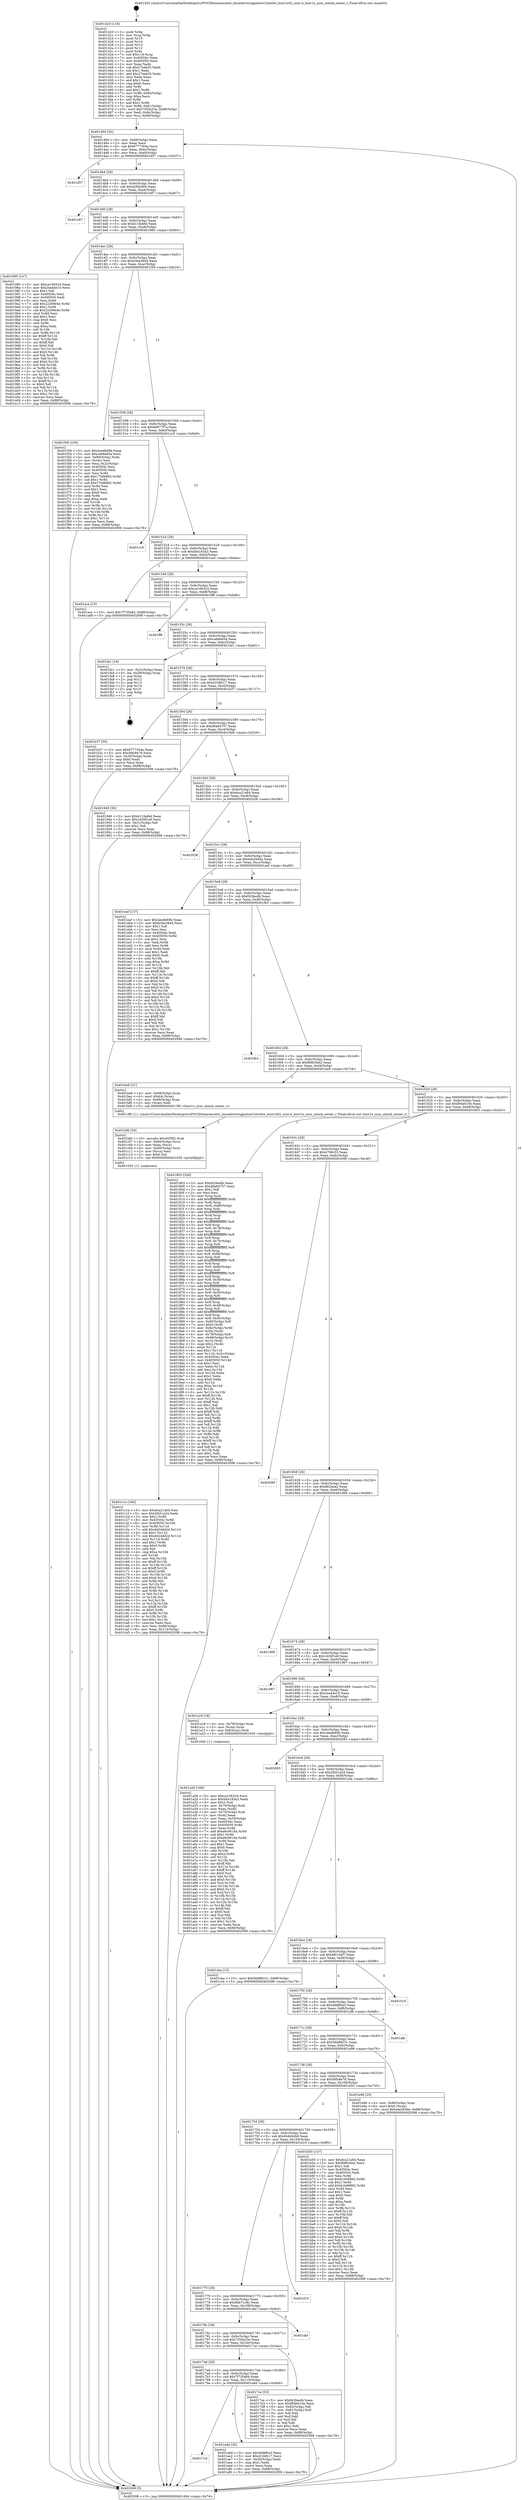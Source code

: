 digraph "0x401420" {
  label = "0x401420 (/mnt/c/Users/mathe/Desktop/tcc/POCII/binaries/extr_linuxdriversgpuhost1xhwhw_host1x02_sync.h_host1x_sync_mlock_owner_r_Final-ollvm.out::main(0))"
  labelloc = "t"
  node[shape=record]

  Entry [label="",width=0.3,height=0.3,shape=circle,fillcolor=black,style=filled]
  "0x401494" [label="{
     0x401494 [32]\l
     | [instrs]\l
     &nbsp;&nbsp;0x401494 \<+6\>: mov -0x88(%rbp),%eax\l
     &nbsp;&nbsp;0x40149a \<+2\>: mov %eax,%ecx\l
     &nbsp;&nbsp;0x40149c \<+6\>: sub $0x9777304a,%ecx\l
     &nbsp;&nbsp;0x4014a2 \<+6\>: mov %eax,-0x9c(%rbp)\l
     &nbsp;&nbsp;0x4014a8 \<+6\>: mov %ecx,-0xa0(%rbp)\l
     &nbsp;&nbsp;0x4014ae \<+6\>: je 0000000000401d57 \<main+0x937\>\l
  }"]
  "0x401d57" [label="{
     0x401d57\l
  }", style=dashed]
  "0x4014b4" [label="{
     0x4014b4 [28]\l
     | [instrs]\l
     &nbsp;&nbsp;0x4014b4 \<+5\>: jmp 00000000004014b9 \<main+0x99\>\l
     &nbsp;&nbsp;0x4014b9 \<+6\>: mov -0x9c(%rbp),%eax\l
     &nbsp;&nbsp;0x4014bf \<+5\>: sub $0xa2fd4494,%eax\l
     &nbsp;&nbsp;0x4014c4 \<+6\>: mov %eax,-0xa4(%rbp)\l
     &nbsp;&nbsp;0x4014ca \<+6\>: je 0000000000401e87 \<main+0xa67\>\l
  }"]
  Exit [label="",width=0.3,height=0.3,shape=circle,fillcolor=black,style=filled,peripheries=2]
  "0x401e87" [label="{
     0x401e87\l
  }", style=dashed]
  "0x4014d0" [label="{
     0x4014d0 [28]\l
     | [instrs]\l
     &nbsp;&nbsp;0x4014d0 \<+5\>: jmp 00000000004014d5 \<main+0xb5\>\l
     &nbsp;&nbsp;0x4014d5 \<+6\>: mov -0x9c(%rbp),%eax\l
     &nbsp;&nbsp;0x4014db \<+5\>: sub $0xb11fa46d,%eax\l
     &nbsp;&nbsp;0x4014e0 \<+6\>: mov %eax,-0xa8(%rbp)\l
     &nbsp;&nbsp;0x4014e6 \<+6\>: je 0000000000401985 \<main+0x565\>\l
  }"]
  "0x401c1a" [label="{
     0x401c1a [160]\l
     | [instrs]\l
     &nbsp;&nbsp;0x401c1a \<+5\>: mov $0xdca21a64,%esi\l
     &nbsp;&nbsp;0x401c1f \<+5\>: mov $0x2fd31e24,%edx\l
     &nbsp;&nbsp;0x401c24 \<+3\>: mov $0x1,%r8b\l
     &nbsp;&nbsp;0x401c27 \<+8\>: mov 0x40504c,%r9d\l
     &nbsp;&nbsp;0x401c2f \<+8\>: mov 0x405050,%r10d\l
     &nbsp;&nbsp;0x401c37 \<+3\>: mov %r9d,%r11d\l
     &nbsp;&nbsp;0x401c3a \<+7\>: add $0xdd2ddd2d,%r11d\l
     &nbsp;&nbsp;0x401c41 \<+4\>: sub $0x1,%r11d\l
     &nbsp;&nbsp;0x401c45 \<+7\>: sub $0xdd2ddd2d,%r11d\l
     &nbsp;&nbsp;0x401c4c \<+4\>: imul %r11d,%r9d\l
     &nbsp;&nbsp;0x401c50 \<+4\>: and $0x1,%r9d\l
     &nbsp;&nbsp;0x401c54 \<+4\>: cmp $0x0,%r9d\l
     &nbsp;&nbsp;0x401c58 \<+3\>: sete %bl\l
     &nbsp;&nbsp;0x401c5b \<+4\>: cmp $0xa,%r10d\l
     &nbsp;&nbsp;0x401c5f \<+4\>: setl %r14b\l
     &nbsp;&nbsp;0x401c63 \<+3\>: mov %bl,%r15b\l
     &nbsp;&nbsp;0x401c66 \<+4\>: xor $0xff,%r15b\l
     &nbsp;&nbsp;0x401c6a \<+3\>: mov %r14b,%r12b\l
     &nbsp;&nbsp;0x401c6d \<+4\>: xor $0xff,%r12b\l
     &nbsp;&nbsp;0x401c71 \<+4\>: xor $0x0,%r8b\l
     &nbsp;&nbsp;0x401c75 \<+3\>: mov %r15b,%r13b\l
     &nbsp;&nbsp;0x401c78 \<+4\>: and $0x0,%r13b\l
     &nbsp;&nbsp;0x401c7c \<+3\>: and %r8b,%bl\l
     &nbsp;&nbsp;0x401c7f \<+3\>: mov %r12b,%cl\l
     &nbsp;&nbsp;0x401c82 \<+3\>: and $0x0,%cl\l
     &nbsp;&nbsp;0x401c85 \<+3\>: and %r8b,%r14b\l
     &nbsp;&nbsp;0x401c88 \<+3\>: or %bl,%r13b\l
     &nbsp;&nbsp;0x401c8b \<+3\>: or %r14b,%cl\l
     &nbsp;&nbsp;0x401c8e \<+3\>: xor %cl,%r13b\l
     &nbsp;&nbsp;0x401c91 \<+3\>: or %r12b,%r15b\l
     &nbsp;&nbsp;0x401c94 \<+4\>: xor $0xff,%r15b\l
     &nbsp;&nbsp;0x401c98 \<+4\>: or $0x0,%r8b\l
     &nbsp;&nbsp;0x401c9c \<+3\>: and %r8b,%r15b\l
     &nbsp;&nbsp;0x401c9f \<+3\>: or %r15b,%r13b\l
     &nbsp;&nbsp;0x401ca2 \<+4\>: test $0x1,%r13b\l
     &nbsp;&nbsp;0x401ca6 \<+3\>: cmovne %edx,%esi\l
     &nbsp;&nbsp;0x401ca9 \<+6\>: mov %esi,-0x88(%rbp)\l
     &nbsp;&nbsp;0x401caf \<+6\>: mov %eax,-0x114(%rbp)\l
     &nbsp;&nbsp;0x401cb5 \<+5\>: jmp 0000000000402098 \<main+0xc78\>\l
  }"]
  "0x401985" [label="{
     0x401985 [147]\l
     | [instrs]\l
     &nbsp;&nbsp;0x401985 \<+5\>: mov $0xca106324,%eax\l
     &nbsp;&nbsp;0x40198a \<+5\>: mov $0x2ea44e10,%ecx\l
     &nbsp;&nbsp;0x40198f \<+2\>: mov $0x1,%dl\l
     &nbsp;&nbsp;0x401991 \<+7\>: mov 0x40504c,%esi\l
     &nbsp;&nbsp;0x401998 \<+7\>: mov 0x405050,%edi\l
     &nbsp;&nbsp;0x40199f \<+3\>: mov %esi,%r8d\l
     &nbsp;&nbsp;0x4019a2 \<+7\>: add $0x22269e4e,%r8d\l
     &nbsp;&nbsp;0x4019a9 \<+4\>: sub $0x1,%r8d\l
     &nbsp;&nbsp;0x4019ad \<+7\>: sub $0x22269e4e,%r8d\l
     &nbsp;&nbsp;0x4019b4 \<+4\>: imul %r8d,%esi\l
     &nbsp;&nbsp;0x4019b8 \<+3\>: and $0x1,%esi\l
     &nbsp;&nbsp;0x4019bb \<+3\>: cmp $0x0,%esi\l
     &nbsp;&nbsp;0x4019be \<+4\>: sete %r9b\l
     &nbsp;&nbsp;0x4019c2 \<+3\>: cmp $0xa,%edi\l
     &nbsp;&nbsp;0x4019c5 \<+4\>: setl %r10b\l
     &nbsp;&nbsp;0x4019c9 \<+3\>: mov %r9b,%r11b\l
     &nbsp;&nbsp;0x4019cc \<+4\>: xor $0xff,%r11b\l
     &nbsp;&nbsp;0x4019d0 \<+3\>: mov %r10b,%bl\l
     &nbsp;&nbsp;0x4019d3 \<+3\>: xor $0xff,%bl\l
     &nbsp;&nbsp;0x4019d6 \<+3\>: xor $0x0,%dl\l
     &nbsp;&nbsp;0x4019d9 \<+3\>: mov %r11b,%r14b\l
     &nbsp;&nbsp;0x4019dc \<+4\>: and $0x0,%r14b\l
     &nbsp;&nbsp;0x4019e0 \<+3\>: and %dl,%r9b\l
     &nbsp;&nbsp;0x4019e3 \<+3\>: mov %bl,%r15b\l
     &nbsp;&nbsp;0x4019e6 \<+4\>: and $0x0,%r15b\l
     &nbsp;&nbsp;0x4019ea \<+3\>: and %dl,%r10b\l
     &nbsp;&nbsp;0x4019ed \<+3\>: or %r9b,%r14b\l
     &nbsp;&nbsp;0x4019f0 \<+3\>: or %r10b,%r15b\l
     &nbsp;&nbsp;0x4019f3 \<+3\>: xor %r15b,%r14b\l
     &nbsp;&nbsp;0x4019f6 \<+3\>: or %bl,%r11b\l
     &nbsp;&nbsp;0x4019f9 \<+4\>: xor $0xff,%r11b\l
     &nbsp;&nbsp;0x4019fd \<+3\>: or $0x0,%dl\l
     &nbsp;&nbsp;0x401a00 \<+3\>: and %dl,%r11b\l
     &nbsp;&nbsp;0x401a03 \<+3\>: or %r11b,%r14b\l
     &nbsp;&nbsp;0x401a06 \<+4\>: test $0x1,%r14b\l
     &nbsp;&nbsp;0x401a0a \<+3\>: cmovne %ecx,%eax\l
     &nbsp;&nbsp;0x401a0d \<+6\>: mov %eax,-0x88(%rbp)\l
     &nbsp;&nbsp;0x401a13 \<+5\>: jmp 0000000000402098 \<main+0xc78\>\l
  }"]
  "0x4014ec" [label="{
     0x4014ec [28]\l
     | [instrs]\l
     &nbsp;&nbsp;0x4014ec \<+5\>: jmp 00000000004014f1 \<main+0xd1\>\l
     &nbsp;&nbsp;0x4014f1 \<+6\>: mov -0x9c(%rbp),%eax\l
     &nbsp;&nbsp;0x4014f7 \<+5\>: sub $0xb36a3844,%eax\l
     &nbsp;&nbsp;0x4014fc \<+6\>: mov %eax,-0xac(%rbp)\l
     &nbsp;&nbsp;0x401502 \<+6\>: je 0000000000401f38 \<main+0xb18\>\l
  }"]
  "0x401bfd" [label="{
     0x401bfd [29]\l
     | [instrs]\l
     &nbsp;&nbsp;0x401bfd \<+10\>: movabs $0x4030f2,%rdi\l
     &nbsp;&nbsp;0x401c07 \<+4\>: mov -0x60(%rbp),%rcx\l
     &nbsp;&nbsp;0x401c0b \<+2\>: mov %eax,(%rcx)\l
     &nbsp;&nbsp;0x401c0d \<+4\>: mov -0x60(%rbp),%rcx\l
     &nbsp;&nbsp;0x401c11 \<+2\>: mov (%rcx),%esi\l
     &nbsp;&nbsp;0x401c13 \<+2\>: mov $0x0,%al\l
     &nbsp;&nbsp;0x401c15 \<+5\>: call 0000000000401030 \<printf@plt\>\l
     | [calls]\l
     &nbsp;&nbsp;0x401030 \{1\} (unknown)\l
  }"]
  "0x401f38" [label="{
     0x401f38 [105]\l
     | [instrs]\l
     &nbsp;&nbsp;0x401f38 \<+5\>: mov $0x2eedb69b,%eax\l
     &nbsp;&nbsp;0x401f3d \<+5\>: mov $0xceb8e65a,%ecx\l
     &nbsp;&nbsp;0x401f42 \<+4\>: mov -0x80(%rbp),%rdx\l
     &nbsp;&nbsp;0x401f46 \<+2\>: mov (%rdx),%esi\l
     &nbsp;&nbsp;0x401f48 \<+3\>: mov %esi,-0x2c(%rbp)\l
     &nbsp;&nbsp;0x401f4b \<+7\>: mov 0x40504c,%esi\l
     &nbsp;&nbsp;0x401f52 \<+7\>: mov 0x405050,%edi\l
     &nbsp;&nbsp;0x401f59 \<+3\>: mov %esi,%r8d\l
     &nbsp;&nbsp;0x401f5c \<+7\>: add $0x170db882,%r8d\l
     &nbsp;&nbsp;0x401f63 \<+4\>: sub $0x1,%r8d\l
     &nbsp;&nbsp;0x401f67 \<+7\>: sub $0x170db882,%r8d\l
     &nbsp;&nbsp;0x401f6e \<+4\>: imul %r8d,%esi\l
     &nbsp;&nbsp;0x401f72 \<+3\>: and $0x1,%esi\l
     &nbsp;&nbsp;0x401f75 \<+3\>: cmp $0x0,%esi\l
     &nbsp;&nbsp;0x401f78 \<+4\>: sete %r9b\l
     &nbsp;&nbsp;0x401f7c \<+3\>: cmp $0xa,%edi\l
     &nbsp;&nbsp;0x401f7f \<+4\>: setl %r10b\l
     &nbsp;&nbsp;0x401f83 \<+3\>: mov %r9b,%r11b\l
     &nbsp;&nbsp;0x401f86 \<+3\>: and %r10b,%r11b\l
     &nbsp;&nbsp;0x401f89 \<+3\>: xor %r10b,%r9b\l
     &nbsp;&nbsp;0x401f8c \<+3\>: or %r9b,%r11b\l
     &nbsp;&nbsp;0x401f8f \<+4\>: test $0x1,%r11b\l
     &nbsp;&nbsp;0x401f93 \<+3\>: cmovne %ecx,%eax\l
     &nbsp;&nbsp;0x401f96 \<+6\>: mov %eax,-0x88(%rbp)\l
     &nbsp;&nbsp;0x401f9c \<+5\>: jmp 0000000000402098 \<main+0xc78\>\l
  }"]
  "0x401508" [label="{
     0x401508 [28]\l
     | [instrs]\l
     &nbsp;&nbsp;0x401508 \<+5\>: jmp 000000000040150d \<main+0xed\>\l
     &nbsp;&nbsp;0x40150d \<+6\>: mov -0x9c(%rbp),%eax\l
     &nbsp;&nbsp;0x401513 \<+5\>: sub $0xb6877f7a,%eax\l
     &nbsp;&nbsp;0x401518 \<+6\>: mov %eax,-0xb0(%rbp)\l
     &nbsp;&nbsp;0x40151e \<+6\>: je 0000000000401cc9 \<main+0x8a9\>\l
  }"]
  "0x4017c4" [label="{
     0x4017c4\l
  }", style=dashed]
  "0x401cc9" [label="{
     0x401cc9\l
  }", style=dashed]
  "0x401524" [label="{
     0x401524 [28]\l
     | [instrs]\l
     &nbsp;&nbsp;0x401524 \<+5\>: jmp 0000000000401529 \<main+0x109\>\l
     &nbsp;&nbsp;0x401529 \<+6\>: mov -0x9c(%rbp),%eax\l
     &nbsp;&nbsp;0x40152f \<+5\>: sub $0xbb4183a3,%eax\l
     &nbsp;&nbsp;0x401534 \<+6\>: mov %eax,-0xb4(%rbp)\l
     &nbsp;&nbsp;0x40153a \<+6\>: je 0000000000401ace \<main+0x6ae\>\l
  }"]
  "0x401add" [label="{
     0x401add [30]\l
     | [instrs]\l
     &nbsp;&nbsp;0x401add \<+5\>: mov $0x4fd8f0a3,%eax\l
     &nbsp;&nbsp;0x401ae2 \<+5\>: mov $0xd10dfc17,%ecx\l
     &nbsp;&nbsp;0x401ae7 \<+3\>: mov -0x30(%rbp),%edx\l
     &nbsp;&nbsp;0x401aea \<+3\>: cmp $0x1,%edx\l
     &nbsp;&nbsp;0x401aed \<+3\>: cmovl %ecx,%eax\l
     &nbsp;&nbsp;0x401af0 \<+6\>: mov %eax,-0x88(%rbp)\l
     &nbsp;&nbsp;0x401af6 \<+5\>: jmp 0000000000402098 \<main+0xc78\>\l
  }"]
  "0x401ace" [label="{
     0x401ace [15]\l
     | [instrs]\l
     &nbsp;&nbsp;0x401ace \<+10\>: movl $0x7f735a84,-0x88(%rbp)\l
     &nbsp;&nbsp;0x401ad8 \<+5\>: jmp 0000000000402098 \<main+0xc78\>\l
  }"]
  "0x401540" [label="{
     0x401540 [28]\l
     | [instrs]\l
     &nbsp;&nbsp;0x401540 \<+5\>: jmp 0000000000401545 \<main+0x125\>\l
     &nbsp;&nbsp;0x401545 \<+6\>: mov -0x9c(%rbp),%eax\l
     &nbsp;&nbsp;0x40154b \<+5\>: sub $0xca106324,%eax\l
     &nbsp;&nbsp;0x401550 \<+6\>: mov %eax,-0xb8(%rbp)\l
     &nbsp;&nbsp;0x401556 \<+6\>: je 0000000000401ff8 \<main+0xbd8\>\l
  }"]
  "0x401a28" [label="{
     0x401a28 [166]\l
     | [instrs]\l
     &nbsp;&nbsp;0x401a28 \<+5\>: mov $0xca106324,%ecx\l
     &nbsp;&nbsp;0x401a2d \<+5\>: mov $0xbb4183a3,%edx\l
     &nbsp;&nbsp;0x401a32 \<+3\>: mov $0x1,%sil\l
     &nbsp;&nbsp;0x401a35 \<+4\>: mov -0x70(%rbp),%rdi\l
     &nbsp;&nbsp;0x401a39 \<+2\>: mov %eax,(%rdi)\l
     &nbsp;&nbsp;0x401a3b \<+4\>: mov -0x70(%rbp),%rdi\l
     &nbsp;&nbsp;0x401a3f \<+2\>: mov (%rdi),%eax\l
     &nbsp;&nbsp;0x401a41 \<+3\>: mov %eax,-0x30(%rbp)\l
     &nbsp;&nbsp;0x401a44 \<+7\>: mov 0x40504c,%eax\l
     &nbsp;&nbsp;0x401a4b \<+8\>: mov 0x405050,%r8d\l
     &nbsp;&nbsp;0x401a53 \<+3\>: mov %eax,%r9d\l
     &nbsp;&nbsp;0x401a56 \<+7\>: add $0xe6c9016a,%r9d\l
     &nbsp;&nbsp;0x401a5d \<+4\>: sub $0x1,%r9d\l
     &nbsp;&nbsp;0x401a61 \<+7\>: sub $0xe6c9016a,%r9d\l
     &nbsp;&nbsp;0x401a68 \<+4\>: imul %r9d,%eax\l
     &nbsp;&nbsp;0x401a6c \<+3\>: and $0x1,%eax\l
     &nbsp;&nbsp;0x401a6f \<+3\>: cmp $0x0,%eax\l
     &nbsp;&nbsp;0x401a72 \<+4\>: sete %r10b\l
     &nbsp;&nbsp;0x401a76 \<+4\>: cmp $0xa,%r8d\l
     &nbsp;&nbsp;0x401a7a \<+4\>: setl %r11b\l
     &nbsp;&nbsp;0x401a7e \<+3\>: mov %r10b,%bl\l
     &nbsp;&nbsp;0x401a81 \<+3\>: xor $0xff,%bl\l
     &nbsp;&nbsp;0x401a84 \<+3\>: mov %r11b,%r14b\l
     &nbsp;&nbsp;0x401a87 \<+4\>: xor $0xff,%r14b\l
     &nbsp;&nbsp;0x401a8b \<+4\>: xor $0x0,%sil\l
     &nbsp;&nbsp;0x401a8f \<+3\>: mov %bl,%r15b\l
     &nbsp;&nbsp;0x401a92 \<+4\>: and $0x0,%r15b\l
     &nbsp;&nbsp;0x401a96 \<+3\>: and %sil,%r10b\l
     &nbsp;&nbsp;0x401a99 \<+3\>: mov %r14b,%r12b\l
     &nbsp;&nbsp;0x401a9c \<+4\>: and $0x0,%r12b\l
     &nbsp;&nbsp;0x401aa0 \<+3\>: and %sil,%r11b\l
     &nbsp;&nbsp;0x401aa3 \<+3\>: or %r10b,%r15b\l
     &nbsp;&nbsp;0x401aa6 \<+3\>: or %r11b,%r12b\l
     &nbsp;&nbsp;0x401aa9 \<+3\>: xor %r12b,%r15b\l
     &nbsp;&nbsp;0x401aac \<+3\>: or %r14b,%bl\l
     &nbsp;&nbsp;0x401aaf \<+3\>: xor $0xff,%bl\l
     &nbsp;&nbsp;0x401ab2 \<+4\>: or $0x0,%sil\l
     &nbsp;&nbsp;0x401ab6 \<+3\>: and %sil,%bl\l
     &nbsp;&nbsp;0x401ab9 \<+3\>: or %bl,%r15b\l
     &nbsp;&nbsp;0x401abc \<+4\>: test $0x1,%r15b\l
     &nbsp;&nbsp;0x401ac0 \<+3\>: cmovne %edx,%ecx\l
     &nbsp;&nbsp;0x401ac3 \<+6\>: mov %ecx,-0x88(%rbp)\l
     &nbsp;&nbsp;0x401ac9 \<+5\>: jmp 0000000000402098 \<main+0xc78\>\l
  }"]
  "0x401ff8" [label="{
     0x401ff8\l
  }", style=dashed]
  "0x40155c" [label="{
     0x40155c [28]\l
     | [instrs]\l
     &nbsp;&nbsp;0x40155c \<+5\>: jmp 0000000000401561 \<main+0x141\>\l
     &nbsp;&nbsp;0x401561 \<+6\>: mov -0x9c(%rbp),%eax\l
     &nbsp;&nbsp;0x401567 \<+5\>: sub $0xceb8e65a,%eax\l
     &nbsp;&nbsp;0x40156c \<+6\>: mov %eax,-0xbc(%rbp)\l
     &nbsp;&nbsp;0x401572 \<+6\>: je 0000000000401fa1 \<main+0xb81\>\l
  }"]
  "0x401420" [label="{
     0x401420 [116]\l
     | [instrs]\l
     &nbsp;&nbsp;0x401420 \<+1\>: push %rbp\l
     &nbsp;&nbsp;0x401421 \<+3\>: mov %rsp,%rbp\l
     &nbsp;&nbsp;0x401424 \<+2\>: push %r15\l
     &nbsp;&nbsp;0x401426 \<+2\>: push %r14\l
     &nbsp;&nbsp;0x401428 \<+2\>: push %r13\l
     &nbsp;&nbsp;0x40142a \<+2\>: push %r12\l
     &nbsp;&nbsp;0x40142c \<+1\>: push %rbx\l
     &nbsp;&nbsp;0x40142d \<+7\>: sub $0x118,%rsp\l
     &nbsp;&nbsp;0x401434 \<+7\>: mov 0x40504c,%eax\l
     &nbsp;&nbsp;0x40143b \<+7\>: mov 0x405050,%ecx\l
     &nbsp;&nbsp;0x401442 \<+2\>: mov %eax,%edx\l
     &nbsp;&nbsp;0x401444 \<+6\>: sub $0x27eab55,%edx\l
     &nbsp;&nbsp;0x40144a \<+3\>: sub $0x1,%edx\l
     &nbsp;&nbsp;0x40144d \<+6\>: add $0x27eab55,%edx\l
     &nbsp;&nbsp;0x401453 \<+3\>: imul %edx,%eax\l
     &nbsp;&nbsp;0x401456 \<+3\>: and $0x1,%eax\l
     &nbsp;&nbsp;0x401459 \<+3\>: cmp $0x0,%eax\l
     &nbsp;&nbsp;0x40145c \<+4\>: sete %r8b\l
     &nbsp;&nbsp;0x401460 \<+4\>: and $0x1,%r8b\l
     &nbsp;&nbsp;0x401464 \<+7\>: mov %r8b,-0x82(%rbp)\l
     &nbsp;&nbsp;0x40146b \<+3\>: cmp $0xa,%ecx\l
     &nbsp;&nbsp;0x40146e \<+4\>: setl %r8b\l
     &nbsp;&nbsp;0x401472 \<+4\>: and $0x1,%r8b\l
     &nbsp;&nbsp;0x401476 \<+7\>: mov %r8b,-0x81(%rbp)\l
     &nbsp;&nbsp;0x40147d \<+10\>: movl $0x7350a23e,-0x88(%rbp)\l
     &nbsp;&nbsp;0x401487 \<+6\>: mov %edi,-0x8c(%rbp)\l
     &nbsp;&nbsp;0x40148d \<+7\>: mov %rsi,-0x98(%rbp)\l
  }"]
  "0x401fa1" [label="{
     0x401fa1 [18]\l
     | [instrs]\l
     &nbsp;&nbsp;0x401fa1 \<+3\>: mov -0x2c(%rbp),%eax\l
     &nbsp;&nbsp;0x401fa4 \<+4\>: lea -0x28(%rbp),%rsp\l
     &nbsp;&nbsp;0x401fa8 \<+1\>: pop %rbx\l
     &nbsp;&nbsp;0x401fa9 \<+2\>: pop %r12\l
     &nbsp;&nbsp;0x401fab \<+2\>: pop %r13\l
     &nbsp;&nbsp;0x401fad \<+2\>: pop %r14\l
     &nbsp;&nbsp;0x401faf \<+2\>: pop %r15\l
     &nbsp;&nbsp;0x401fb1 \<+1\>: pop %rbp\l
     &nbsp;&nbsp;0x401fb2 \<+1\>: ret\l
  }"]
  "0x401578" [label="{
     0x401578 [28]\l
     | [instrs]\l
     &nbsp;&nbsp;0x401578 \<+5\>: jmp 000000000040157d \<main+0x15d\>\l
     &nbsp;&nbsp;0x40157d \<+6\>: mov -0x9c(%rbp),%eax\l
     &nbsp;&nbsp;0x401583 \<+5\>: sub $0xd10dfc17,%eax\l
     &nbsp;&nbsp;0x401588 \<+6\>: mov %eax,-0xc0(%rbp)\l
     &nbsp;&nbsp;0x40158e \<+6\>: je 0000000000401b37 \<main+0x717\>\l
  }"]
  "0x402098" [label="{
     0x402098 [5]\l
     | [instrs]\l
     &nbsp;&nbsp;0x402098 \<+5\>: jmp 0000000000401494 \<main+0x74\>\l
  }"]
  "0x401b37" [label="{
     0x401b37 [30]\l
     | [instrs]\l
     &nbsp;&nbsp;0x401b37 \<+5\>: mov $0x9777304a,%eax\l
     &nbsp;&nbsp;0x401b3c \<+5\>: mov $0x56fc8e78,%ecx\l
     &nbsp;&nbsp;0x401b41 \<+3\>: mov -0x30(%rbp),%edx\l
     &nbsp;&nbsp;0x401b44 \<+3\>: cmp $0x0,%edx\l
     &nbsp;&nbsp;0x401b47 \<+3\>: cmove %ecx,%eax\l
     &nbsp;&nbsp;0x401b4a \<+6\>: mov %eax,-0x88(%rbp)\l
     &nbsp;&nbsp;0x401b50 \<+5\>: jmp 0000000000402098 \<main+0xc78\>\l
  }"]
  "0x401594" [label="{
     0x401594 [28]\l
     | [instrs]\l
     &nbsp;&nbsp;0x401594 \<+5\>: jmp 0000000000401599 \<main+0x179\>\l
     &nbsp;&nbsp;0x401599 \<+6\>: mov -0x9c(%rbp),%eax\l
     &nbsp;&nbsp;0x40159f \<+5\>: sub $0xd6a64757,%eax\l
     &nbsp;&nbsp;0x4015a4 \<+6\>: mov %eax,-0xc4(%rbp)\l
     &nbsp;&nbsp;0x4015aa \<+6\>: je 0000000000401949 \<main+0x529\>\l
  }"]
  "0x4017a8" [label="{
     0x4017a8 [28]\l
     | [instrs]\l
     &nbsp;&nbsp;0x4017a8 \<+5\>: jmp 00000000004017ad \<main+0x38d\>\l
     &nbsp;&nbsp;0x4017ad \<+6\>: mov -0x9c(%rbp),%eax\l
     &nbsp;&nbsp;0x4017b3 \<+5\>: sub $0x7f735a84,%eax\l
     &nbsp;&nbsp;0x4017b8 \<+6\>: mov %eax,-0x110(%rbp)\l
     &nbsp;&nbsp;0x4017be \<+6\>: je 0000000000401add \<main+0x6bd\>\l
  }"]
  "0x401949" [label="{
     0x401949 [30]\l
     | [instrs]\l
     &nbsp;&nbsp;0x401949 \<+5\>: mov $0xb11fa46d,%eax\l
     &nbsp;&nbsp;0x40194e \<+5\>: mov $0x1d26f1a9,%ecx\l
     &nbsp;&nbsp;0x401953 \<+3\>: mov -0x31(%rbp),%dl\l
     &nbsp;&nbsp;0x401956 \<+3\>: test $0x1,%dl\l
     &nbsp;&nbsp;0x401959 \<+3\>: cmovne %ecx,%eax\l
     &nbsp;&nbsp;0x40195c \<+6\>: mov %eax,-0x88(%rbp)\l
     &nbsp;&nbsp;0x401962 \<+5\>: jmp 0000000000402098 \<main+0xc78\>\l
  }"]
  "0x4015b0" [label="{
     0x4015b0 [28]\l
     | [instrs]\l
     &nbsp;&nbsp;0x4015b0 \<+5\>: jmp 00000000004015b5 \<main+0x195\>\l
     &nbsp;&nbsp;0x4015b5 \<+6\>: mov -0x9c(%rbp),%eax\l
     &nbsp;&nbsp;0x4015bb \<+5\>: sub $0xdca21a64,%eax\l
     &nbsp;&nbsp;0x4015c0 \<+6\>: mov %eax,-0xc8(%rbp)\l
     &nbsp;&nbsp;0x4015c6 \<+6\>: je 0000000000402028 \<main+0xc08\>\l
  }"]
  "0x4017ce" [label="{
     0x4017ce [53]\l
     | [instrs]\l
     &nbsp;&nbsp;0x4017ce \<+5\>: mov $0xf42feedb,%eax\l
     &nbsp;&nbsp;0x4017d3 \<+5\>: mov $0xf94b010e,%ecx\l
     &nbsp;&nbsp;0x4017d8 \<+6\>: mov -0x82(%rbp),%dl\l
     &nbsp;&nbsp;0x4017de \<+7\>: mov -0x81(%rbp),%sil\l
     &nbsp;&nbsp;0x4017e5 \<+3\>: mov %dl,%dil\l
     &nbsp;&nbsp;0x4017e8 \<+3\>: and %sil,%dil\l
     &nbsp;&nbsp;0x4017eb \<+3\>: xor %sil,%dl\l
     &nbsp;&nbsp;0x4017ee \<+3\>: or %dl,%dil\l
     &nbsp;&nbsp;0x4017f1 \<+4\>: test $0x1,%dil\l
     &nbsp;&nbsp;0x4017f5 \<+3\>: cmovne %ecx,%eax\l
     &nbsp;&nbsp;0x4017f8 \<+6\>: mov %eax,-0x88(%rbp)\l
     &nbsp;&nbsp;0x4017fe \<+5\>: jmp 0000000000402098 \<main+0xc78\>\l
  }"]
  "0x402028" [label="{
     0x402028\l
  }", style=dashed]
  "0x4015cc" [label="{
     0x4015cc [28]\l
     | [instrs]\l
     &nbsp;&nbsp;0x4015cc \<+5\>: jmp 00000000004015d1 \<main+0x1b1\>\l
     &nbsp;&nbsp;0x4015d1 \<+6\>: mov -0x9c(%rbp),%eax\l
     &nbsp;&nbsp;0x4015d7 \<+5\>: sub $0xe4e26d4e,%eax\l
     &nbsp;&nbsp;0x4015dc \<+6\>: mov %eax,-0xcc(%rbp)\l
     &nbsp;&nbsp;0x4015e2 \<+6\>: je 0000000000401eaf \<main+0xa8f\>\l
  }"]
  "0x40178c" [label="{
     0x40178c [28]\l
     | [instrs]\l
     &nbsp;&nbsp;0x40178c \<+5\>: jmp 0000000000401791 \<main+0x371\>\l
     &nbsp;&nbsp;0x401791 \<+6\>: mov -0x9c(%rbp),%eax\l
     &nbsp;&nbsp;0x401797 \<+5\>: sub $0x7350a23e,%eax\l
     &nbsp;&nbsp;0x40179c \<+6\>: mov %eax,-0x10c(%rbp)\l
     &nbsp;&nbsp;0x4017a2 \<+6\>: je 00000000004017ce \<main+0x3ae\>\l
  }"]
  "0x401eaf" [label="{
     0x401eaf [137]\l
     | [instrs]\l
     &nbsp;&nbsp;0x401eaf \<+5\>: mov $0x2eedb69b,%eax\l
     &nbsp;&nbsp;0x401eb4 \<+5\>: mov $0xb36a3844,%ecx\l
     &nbsp;&nbsp;0x401eb9 \<+2\>: mov $0x1,%dl\l
     &nbsp;&nbsp;0x401ebb \<+2\>: xor %esi,%esi\l
     &nbsp;&nbsp;0x401ebd \<+7\>: mov 0x40504c,%edi\l
     &nbsp;&nbsp;0x401ec4 \<+8\>: mov 0x405050,%r8d\l
     &nbsp;&nbsp;0x401ecc \<+3\>: sub $0x1,%esi\l
     &nbsp;&nbsp;0x401ecf \<+3\>: mov %edi,%r9d\l
     &nbsp;&nbsp;0x401ed2 \<+3\>: add %esi,%r9d\l
     &nbsp;&nbsp;0x401ed5 \<+4\>: imul %r9d,%edi\l
     &nbsp;&nbsp;0x401ed9 \<+3\>: and $0x1,%edi\l
     &nbsp;&nbsp;0x401edc \<+3\>: cmp $0x0,%edi\l
     &nbsp;&nbsp;0x401edf \<+4\>: sete %r10b\l
     &nbsp;&nbsp;0x401ee3 \<+4\>: cmp $0xa,%r8d\l
     &nbsp;&nbsp;0x401ee7 \<+4\>: setl %r11b\l
     &nbsp;&nbsp;0x401eeb \<+3\>: mov %r10b,%bl\l
     &nbsp;&nbsp;0x401eee \<+3\>: xor $0xff,%bl\l
     &nbsp;&nbsp;0x401ef1 \<+3\>: mov %r11b,%r14b\l
     &nbsp;&nbsp;0x401ef4 \<+4\>: xor $0xff,%r14b\l
     &nbsp;&nbsp;0x401ef8 \<+3\>: xor $0x0,%dl\l
     &nbsp;&nbsp;0x401efb \<+3\>: mov %bl,%r15b\l
     &nbsp;&nbsp;0x401efe \<+4\>: and $0x0,%r15b\l
     &nbsp;&nbsp;0x401f02 \<+3\>: and %dl,%r10b\l
     &nbsp;&nbsp;0x401f05 \<+3\>: mov %r14b,%r12b\l
     &nbsp;&nbsp;0x401f08 \<+4\>: and $0x0,%r12b\l
     &nbsp;&nbsp;0x401f0c \<+3\>: and %dl,%r11b\l
     &nbsp;&nbsp;0x401f0f \<+3\>: or %r10b,%r15b\l
     &nbsp;&nbsp;0x401f12 \<+3\>: or %r11b,%r12b\l
     &nbsp;&nbsp;0x401f15 \<+3\>: xor %r12b,%r15b\l
     &nbsp;&nbsp;0x401f18 \<+3\>: or %r14b,%bl\l
     &nbsp;&nbsp;0x401f1b \<+3\>: xor $0xff,%bl\l
     &nbsp;&nbsp;0x401f1e \<+3\>: or $0x0,%dl\l
     &nbsp;&nbsp;0x401f21 \<+2\>: and %dl,%bl\l
     &nbsp;&nbsp;0x401f23 \<+3\>: or %bl,%r15b\l
     &nbsp;&nbsp;0x401f26 \<+4\>: test $0x1,%r15b\l
     &nbsp;&nbsp;0x401f2a \<+3\>: cmovne %ecx,%eax\l
     &nbsp;&nbsp;0x401f2d \<+6\>: mov %eax,-0x88(%rbp)\l
     &nbsp;&nbsp;0x401f33 \<+5\>: jmp 0000000000402098 \<main+0xc78\>\l
  }"]
  "0x4015e8" [label="{
     0x4015e8 [28]\l
     | [instrs]\l
     &nbsp;&nbsp;0x4015e8 \<+5\>: jmp 00000000004015ed \<main+0x1cd\>\l
     &nbsp;&nbsp;0x4015ed \<+6\>: mov -0x9c(%rbp),%eax\l
     &nbsp;&nbsp;0x4015f3 \<+5\>: sub $0xf42feedb,%eax\l
     &nbsp;&nbsp;0x4015f8 \<+6\>: mov %eax,-0xd0(%rbp)\l
     &nbsp;&nbsp;0x4015fe \<+6\>: je 0000000000401fb3 \<main+0xb93\>\l
  }"]
  "0x401def" [label="{
     0x401def\l
  }", style=dashed]
  "0x401fb3" [label="{
     0x401fb3\l
  }", style=dashed]
  "0x401604" [label="{
     0x401604 [28]\l
     | [instrs]\l
     &nbsp;&nbsp;0x401604 \<+5\>: jmp 0000000000401609 \<main+0x1e9\>\l
     &nbsp;&nbsp;0x401609 \<+6\>: mov -0x9c(%rbp),%eax\l
     &nbsp;&nbsp;0x40160f \<+5\>: sub $0xf68636e2,%eax\l
     &nbsp;&nbsp;0x401614 \<+6\>: mov %eax,-0xd4(%rbp)\l
     &nbsp;&nbsp;0x40161a \<+6\>: je 0000000000401be8 \<main+0x7c8\>\l
  }"]
  "0x401770" [label="{
     0x401770 [28]\l
     | [instrs]\l
     &nbsp;&nbsp;0x401770 \<+5\>: jmp 0000000000401775 \<main+0x355\>\l
     &nbsp;&nbsp;0x401775 \<+6\>: mov -0x9c(%rbp),%eax\l
     &nbsp;&nbsp;0x40177b \<+5\>: sub $0x6bb71c8c,%eax\l
     &nbsp;&nbsp;0x401780 \<+6\>: mov %eax,-0x108(%rbp)\l
     &nbsp;&nbsp;0x401786 \<+6\>: je 0000000000401def \<main+0x9cf\>\l
  }"]
  "0x401be8" [label="{
     0x401be8 [21]\l
     | [instrs]\l
     &nbsp;&nbsp;0x401be8 \<+4\>: mov -0x68(%rbp),%rax\l
     &nbsp;&nbsp;0x401bec \<+6\>: movl $0x64,(%rax)\l
     &nbsp;&nbsp;0x401bf2 \<+4\>: mov -0x68(%rbp),%rax\l
     &nbsp;&nbsp;0x401bf6 \<+2\>: mov (%rax),%edi\l
     &nbsp;&nbsp;0x401bf8 \<+5\>: call 00000000004013f0 \<host1x_sync_mlock_owner_r\>\l
     | [calls]\l
     &nbsp;&nbsp;0x4013f0 \{1\} (/mnt/c/Users/mathe/Desktop/tcc/POCII/binaries/extr_linuxdriversgpuhost1xhwhw_host1x02_sync.h_host1x_sync_mlock_owner_r_Final-ollvm.out::host1x_sync_mlock_owner_r)\l
  }"]
  "0x401620" [label="{
     0x401620 [28]\l
     | [instrs]\l
     &nbsp;&nbsp;0x401620 \<+5\>: jmp 0000000000401625 \<main+0x205\>\l
     &nbsp;&nbsp;0x401625 \<+6\>: mov -0x9c(%rbp),%eax\l
     &nbsp;&nbsp;0x40162b \<+5\>: sub $0xf94b010e,%eax\l
     &nbsp;&nbsp;0x401630 \<+6\>: mov %eax,-0xd8(%rbp)\l
     &nbsp;&nbsp;0x401636 \<+6\>: je 0000000000401803 \<main+0x3e3\>\l
  }"]
  "0x401d10" [label="{
     0x401d10\l
  }", style=dashed]
  "0x401803" [label="{
     0x401803 [326]\l
     | [instrs]\l
     &nbsp;&nbsp;0x401803 \<+5\>: mov $0xf42feedb,%eax\l
     &nbsp;&nbsp;0x401808 \<+5\>: mov $0xd6a64757,%ecx\l
     &nbsp;&nbsp;0x40180d \<+2\>: mov $0x1,%dl\l
     &nbsp;&nbsp;0x40180f \<+2\>: xor %esi,%esi\l
     &nbsp;&nbsp;0x401811 \<+3\>: mov %rsp,%rdi\l
     &nbsp;&nbsp;0x401814 \<+4\>: add $0xfffffffffffffff0,%rdi\l
     &nbsp;&nbsp;0x401818 \<+3\>: mov %rdi,%rsp\l
     &nbsp;&nbsp;0x40181b \<+4\>: mov %rdi,-0x80(%rbp)\l
     &nbsp;&nbsp;0x40181f \<+3\>: mov %rsp,%rdi\l
     &nbsp;&nbsp;0x401822 \<+4\>: add $0xfffffffffffffff0,%rdi\l
     &nbsp;&nbsp;0x401826 \<+3\>: mov %rdi,%rsp\l
     &nbsp;&nbsp;0x401829 \<+3\>: mov %rsp,%r8\l
     &nbsp;&nbsp;0x40182c \<+4\>: add $0xfffffffffffffff0,%r8\l
     &nbsp;&nbsp;0x401830 \<+3\>: mov %r8,%rsp\l
     &nbsp;&nbsp;0x401833 \<+4\>: mov %r8,-0x78(%rbp)\l
     &nbsp;&nbsp;0x401837 \<+3\>: mov %rsp,%r8\l
     &nbsp;&nbsp;0x40183a \<+4\>: add $0xfffffffffffffff0,%r8\l
     &nbsp;&nbsp;0x40183e \<+3\>: mov %r8,%rsp\l
     &nbsp;&nbsp;0x401841 \<+4\>: mov %r8,-0x70(%rbp)\l
     &nbsp;&nbsp;0x401845 \<+3\>: mov %rsp,%r8\l
     &nbsp;&nbsp;0x401848 \<+4\>: add $0xfffffffffffffff0,%r8\l
     &nbsp;&nbsp;0x40184c \<+3\>: mov %r8,%rsp\l
     &nbsp;&nbsp;0x40184f \<+4\>: mov %r8,-0x68(%rbp)\l
     &nbsp;&nbsp;0x401853 \<+3\>: mov %rsp,%r8\l
     &nbsp;&nbsp;0x401856 \<+4\>: add $0xfffffffffffffff0,%r8\l
     &nbsp;&nbsp;0x40185a \<+3\>: mov %r8,%rsp\l
     &nbsp;&nbsp;0x40185d \<+4\>: mov %r8,-0x60(%rbp)\l
     &nbsp;&nbsp;0x401861 \<+3\>: mov %rsp,%r8\l
     &nbsp;&nbsp;0x401864 \<+4\>: add $0xfffffffffffffff0,%r8\l
     &nbsp;&nbsp;0x401868 \<+3\>: mov %r8,%rsp\l
     &nbsp;&nbsp;0x40186b \<+4\>: mov %r8,-0x58(%rbp)\l
     &nbsp;&nbsp;0x40186f \<+3\>: mov %rsp,%r8\l
     &nbsp;&nbsp;0x401872 \<+4\>: add $0xfffffffffffffff0,%r8\l
     &nbsp;&nbsp;0x401876 \<+3\>: mov %r8,%rsp\l
     &nbsp;&nbsp;0x401879 \<+4\>: mov %r8,-0x50(%rbp)\l
     &nbsp;&nbsp;0x40187d \<+3\>: mov %rsp,%r8\l
     &nbsp;&nbsp;0x401880 \<+4\>: add $0xfffffffffffffff0,%r8\l
     &nbsp;&nbsp;0x401884 \<+3\>: mov %r8,%rsp\l
     &nbsp;&nbsp;0x401887 \<+4\>: mov %r8,-0x48(%rbp)\l
     &nbsp;&nbsp;0x40188b \<+3\>: mov %rsp,%r8\l
     &nbsp;&nbsp;0x40188e \<+4\>: add $0xfffffffffffffff0,%r8\l
     &nbsp;&nbsp;0x401892 \<+3\>: mov %r8,%rsp\l
     &nbsp;&nbsp;0x401895 \<+4\>: mov %r8,-0x40(%rbp)\l
     &nbsp;&nbsp;0x401899 \<+4\>: mov -0x80(%rbp),%r8\l
     &nbsp;&nbsp;0x40189d \<+7\>: movl $0x0,(%r8)\l
     &nbsp;&nbsp;0x4018a4 \<+7\>: mov -0x8c(%rbp),%r9d\l
     &nbsp;&nbsp;0x4018ab \<+3\>: mov %r9d,(%rdi)\l
     &nbsp;&nbsp;0x4018ae \<+4\>: mov -0x78(%rbp),%r8\l
     &nbsp;&nbsp;0x4018b2 \<+7\>: mov -0x98(%rbp),%r10\l
     &nbsp;&nbsp;0x4018b9 \<+3\>: mov %r10,(%r8)\l
     &nbsp;&nbsp;0x4018bc \<+3\>: cmpl $0x2,(%rdi)\l
     &nbsp;&nbsp;0x4018bf \<+4\>: setne %r11b\l
     &nbsp;&nbsp;0x4018c3 \<+4\>: and $0x1,%r11b\l
     &nbsp;&nbsp;0x4018c7 \<+4\>: mov %r11b,-0x31(%rbp)\l
     &nbsp;&nbsp;0x4018cb \<+7\>: mov 0x40504c,%ebx\l
     &nbsp;&nbsp;0x4018d2 \<+8\>: mov 0x405050,%r14d\l
     &nbsp;&nbsp;0x4018da \<+3\>: sub $0x1,%esi\l
     &nbsp;&nbsp;0x4018dd \<+3\>: mov %ebx,%r15d\l
     &nbsp;&nbsp;0x4018e0 \<+3\>: add %esi,%r15d\l
     &nbsp;&nbsp;0x4018e3 \<+4\>: imul %r15d,%ebx\l
     &nbsp;&nbsp;0x4018e7 \<+3\>: and $0x1,%ebx\l
     &nbsp;&nbsp;0x4018ea \<+3\>: cmp $0x0,%ebx\l
     &nbsp;&nbsp;0x4018ed \<+4\>: sete %r11b\l
     &nbsp;&nbsp;0x4018f1 \<+4\>: cmp $0xa,%r14d\l
     &nbsp;&nbsp;0x4018f5 \<+4\>: setl %r12b\l
     &nbsp;&nbsp;0x4018f9 \<+3\>: mov %r11b,%r13b\l
     &nbsp;&nbsp;0x4018fc \<+4\>: xor $0xff,%r13b\l
     &nbsp;&nbsp;0x401900 \<+3\>: mov %r12b,%sil\l
     &nbsp;&nbsp;0x401903 \<+4\>: xor $0xff,%sil\l
     &nbsp;&nbsp;0x401907 \<+3\>: xor $0x1,%dl\l
     &nbsp;&nbsp;0x40190a \<+3\>: mov %r13b,%dil\l
     &nbsp;&nbsp;0x40190d \<+4\>: and $0xff,%dil\l
     &nbsp;&nbsp;0x401911 \<+3\>: and %dl,%r11b\l
     &nbsp;&nbsp;0x401914 \<+3\>: mov %sil,%r8b\l
     &nbsp;&nbsp;0x401917 \<+4\>: and $0xff,%r8b\l
     &nbsp;&nbsp;0x40191b \<+3\>: and %dl,%r12b\l
     &nbsp;&nbsp;0x40191e \<+3\>: or %r11b,%dil\l
     &nbsp;&nbsp;0x401921 \<+3\>: or %r12b,%r8b\l
     &nbsp;&nbsp;0x401924 \<+3\>: xor %r8b,%dil\l
     &nbsp;&nbsp;0x401927 \<+3\>: or %sil,%r13b\l
     &nbsp;&nbsp;0x40192a \<+4\>: xor $0xff,%r13b\l
     &nbsp;&nbsp;0x40192e \<+3\>: or $0x1,%dl\l
     &nbsp;&nbsp;0x401931 \<+3\>: and %dl,%r13b\l
     &nbsp;&nbsp;0x401934 \<+3\>: or %r13b,%dil\l
     &nbsp;&nbsp;0x401937 \<+4\>: test $0x1,%dil\l
     &nbsp;&nbsp;0x40193b \<+3\>: cmovne %ecx,%eax\l
     &nbsp;&nbsp;0x40193e \<+6\>: mov %eax,-0x88(%rbp)\l
     &nbsp;&nbsp;0x401944 \<+5\>: jmp 0000000000402098 \<main+0xc78\>\l
  }"]
  "0x40163c" [label="{
     0x40163c [28]\l
     | [instrs]\l
     &nbsp;&nbsp;0x40163c \<+5\>: jmp 0000000000401641 \<main+0x221\>\l
     &nbsp;&nbsp;0x401641 \<+6\>: mov -0x9c(%rbp),%eax\l
     &nbsp;&nbsp;0x401647 \<+5\>: sub $0x4766c53,%eax\l
     &nbsp;&nbsp;0x40164c \<+6\>: mov %eax,-0xdc(%rbp)\l
     &nbsp;&nbsp;0x401652 \<+6\>: je 000000000040206f \<main+0xc4f\>\l
  }"]
  "0x401754" [label="{
     0x401754 [28]\l
     | [instrs]\l
     &nbsp;&nbsp;0x401754 \<+5\>: jmp 0000000000401759 \<main+0x339\>\l
     &nbsp;&nbsp;0x401759 \<+6\>: mov -0x9c(%rbp),%eax\l
     &nbsp;&nbsp;0x40175f \<+5\>: sub $0x6b4b9cb8,%eax\l
     &nbsp;&nbsp;0x401764 \<+6\>: mov %eax,-0x104(%rbp)\l
     &nbsp;&nbsp;0x40176a \<+6\>: je 0000000000401d10 \<main+0x8f0\>\l
  }"]
  "0x40206f" [label="{
     0x40206f\l
  }", style=dashed]
  "0x401658" [label="{
     0x401658 [28]\l
     | [instrs]\l
     &nbsp;&nbsp;0x401658 \<+5\>: jmp 000000000040165d \<main+0x23d\>\l
     &nbsp;&nbsp;0x40165d \<+6\>: mov -0x9c(%rbp),%eax\l
     &nbsp;&nbsp;0x401663 \<+5\>: sub $0x8b24ea2,%eax\l
     &nbsp;&nbsp;0x401668 \<+6\>: mov %eax,-0xe0(%rbp)\l
     &nbsp;&nbsp;0x40166e \<+6\>: je 0000000000401d66 \<main+0x946\>\l
  }"]
  "0x401b55" [label="{
     0x401b55 [147]\l
     | [instrs]\l
     &nbsp;&nbsp;0x401b55 \<+5\>: mov $0xdca21a64,%eax\l
     &nbsp;&nbsp;0x401b5a \<+5\>: mov $0xf68636e2,%ecx\l
     &nbsp;&nbsp;0x401b5f \<+2\>: mov $0x1,%dl\l
     &nbsp;&nbsp;0x401b61 \<+7\>: mov 0x40504c,%esi\l
     &nbsp;&nbsp;0x401b68 \<+7\>: mov 0x405050,%edi\l
     &nbsp;&nbsp;0x401b6f \<+3\>: mov %esi,%r8d\l
     &nbsp;&nbsp;0x401b72 \<+7\>: sub $0xb1b08862,%r8d\l
     &nbsp;&nbsp;0x401b79 \<+4\>: sub $0x1,%r8d\l
     &nbsp;&nbsp;0x401b7d \<+7\>: add $0xb1b08862,%r8d\l
     &nbsp;&nbsp;0x401b84 \<+4\>: imul %r8d,%esi\l
     &nbsp;&nbsp;0x401b88 \<+3\>: and $0x1,%esi\l
     &nbsp;&nbsp;0x401b8b \<+3\>: cmp $0x0,%esi\l
     &nbsp;&nbsp;0x401b8e \<+4\>: sete %r9b\l
     &nbsp;&nbsp;0x401b92 \<+3\>: cmp $0xa,%edi\l
     &nbsp;&nbsp;0x401b95 \<+4\>: setl %r10b\l
     &nbsp;&nbsp;0x401b99 \<+3\>: mov %r9b,%r11b\l
     &nbsp;&nbsp;0x401b9c \<+4\>: xor $0xff,%r11b\l
     &nbsp;&nbsp;0x401ba0 \<+3\>: mov %r10b,%bl\l
     &nbsp;&nbsp;0x401ba3 \<+3\>: xor $0xff,%bl\l
     &nbsp;&nbsp;0x401ba6 \<+3\>: xor $0x0,%dl\l
     &nbsp;&nbsp;0x401ba9 \<+3\>: mov %r11b,%r14b\l
     &nbsp;&nbsp;0x401bac \<+4\>: and $0x0,%r14b\l
     &nbsp;&nbsp;0x401bb0 \<+3\>: and %dl,%r9b\l
     &nbsp;&nbsp;0x401bb3 \<+3\>: mov %bl,%r15b\l
     &nbsp;&nbsp;0x401bb6 \<+4\>: and $0x0,%r15b\l
     &nbsp;&nbsp;0x401bba \<+3\>: and %dl,%r10b\l
     &nbsp;&nbsp;0x401bbd \<+3\>: or %r9b,%r14b\l
     &nbsp;&nbsp;0x401bc0 \<+3\>: or %r10b,%r15b\l
     &nbsp;&nbsp;0x401bc3 \<+3\>: xor %r15b,%r14b\l
     &nbsp;&nbsp;0x401bc6 \<+3\>: or %bl,%r11b\l
     &nbsp;&nbsp;0x401bc9 \<+4\>: xor $0xff,%r11b\l
     &nbsp;&nbsp;0x401bcd \<+3\>: or $0x0,%dl\l
     &nbsp;&nbsp;0x401bd0 \<+3\>: and %dl,%r11b\l
     &nbsp;&nbsp;0x401bd3 \<+3\>: or %r11b,%r14b\l
     &nbsp;&nbsp;0x401bd6 \<+4\>: test $0x1,%r14b\l
     &nbsp;&nbsp;0x401bda \<+3\>: cmovne %ecx,%eax\l
     &nbsp;&nbsp;0x401bdd \<+6\>: mov %eax,-0x88(%rbp)\l
     &nbsp;&nbsp;0x401be3 \<+5\>: jmp 0000000000402098 \<main+0xc78\>\l
  }"]
  "0x401d66" [label="{
     0x401d66\l
  }", style=dashed]
  "0x401674" [label="{
     0x401674 [28]\l
     | [instrs]\l
     &nbsp;&nbsp;0x401674 \<+5\>: jmp 0000000000401679 \<main+0x259\>\l
     &nbsp;&nbsp;0x401679 \<+6\>: mov -0x9c(%rbp),%eax\l
     &nbsp;&nbsp;0x40167f \<+5\>: sub $0x1d26f1a9,%eax\l
     &nbsp;&nbsp;0x401684 \<+6\>: mov %eax,-0xe4(%rbp)\l
     &nbsp;&nbsp;0x40168a \<+6\>: je 0000000000401967 \<main+0x547\>\l
  }"]
  "0x401738" [label="{
     0x401738 [28]\l
     | [instrs]\l
     &nbsp;&nbsp;0x401738 \<+5\>: jmp 000000000040173d \<main+0x31d\>\l
     &nbsp;&nbsp;0x40173d \<+6\>: mov -0x9c(%rbp),%eax\l
     &nbsp;&nbsp;0x401743 \<+5\>: sub $0x56fc8e78,%eax\l
     &nbsp;&nbsp;0x401748 \<+6\>: mov %eax,-0x100(%rbp)\l
     &nbsp;&nbsp;0x40174e \<+6\>: je 0000000000401b55 \<main+0x735\>\l
  }"]
  "0x401967" [label="{
     0x401967\l
  }", style=dashed]
  "0x401690" [label="{
     0x401690 [28]\l
     | [instrs]\l
     &nbsp;&nbsp;0x401690 \<+5\>: jmp 0000000000401695 \<main+0x275\>\l
     &nbsp;&nbsp;0x401695 \<+6\>: mov -0x9c(%rbp),%eax\l
     &nbsp;&nbsp;0x40169b \<+5\>: sub $0x2ea44e10,%eax\l
     &nbsp;&nbsp;0x4016a0 \<+6\>: mov %eax,-0xe8(%rbp)\l
     &nbsp;&nbsp;0x4016a6 \<+6\>: je 0000000000401a18 \<main+0x5f8\>\l
  }"]
  "0x401e96" [label="{
     0x401e96 [25]\l
     | [instrs]\l
     &nbsp;&nbsp;0x401e96 \<+4\>: mov -0x80(%rbp),%rax\l
     &nbsp;&nbsp;0x401e9a \<+6\>: movl $0x0,(%rax)\l
     &nbsp;&nbsp;0x401ea0 \<+10\>: movl $0xe4e26d4e,-0x88(%rbp)\l
     &nbsp;&nbsp;0x401eaa \<+5\>: jmp 0000000000402098 \<main+0xc78\>\l
  }"]
  "0x401a18" [label="{
     0x401a18 [16]\l
     | [instrs]\l
     &nbsp;&nbsp;0x401a18 \<+4\>: mov -0x78(%rbp),%rax\l
     &nbsp;&nbsp;0x401a1c \<+3\>: mov (%rax),%rax\l
     &nbsp;&nbsp;0x401a1f \<+4\>: mov 0x8(%rax),%rdi\l
     &nbsp;&nbsp;0x401a23 \<+5\>: call 0000000000401040 \<atoi@plt\>\l
     | [calls]\l
     &nbsp;&nbsp;0x401040 \{1\} (unknown)\l
  }"]
  "0x4016ac" [label="{
     0x4016ac [28]\l
     | [instrs]\l
     &nbsp;&nbsp;0x4016ac \<+5\>: jmp 00000000004016b1 \<main+0x291\>\l
     &nbsp;&nbsp;0x4016b1 \<+6\>: mov -0x9c(%rbp),%eax\l
     &nbsp;&nbsp;0x4016b7 \<+5\>: sub $0x2eedb69b,%eax\l
     &nbsp;&nbsp;0x4016bc \<+6\>: mov %eax,-0xec(%rbp)\l
     &nbsp;&nbsp;0x4016c2 \<+6\>: je 0000000000402083 \<main+0xc63\>\l
  }"]
  "0x40171c" [label="{
     0x40171c [28]\l
     | [instrs]\l
     &nbsp;&nbsp;0x40171c \<+5\>: jmp 0000000000401721 \<main+0x301\>\l
     &nbsp;&nbsp;0x401721 \<+6\>: mov -0x9c(%rbp),%eax\l
     &nbsp;&nbsp;0x401727 \<+5\>: sub $0x56d88231,%eax\l
     &nbsp;&nbsp;0x40172c \<+6\>: mov %eax,-0xfc(%rbp)\l
     &nbsp;&nbsp;0x401732 \<+6\>: je 0000000000401e96 \<main+0xa76\>\l
  }"]
  "0x402083" [label="{
     0x402083\l
  }", style=dashed]
  "0x4016c8" [label="{
     0x4016c8 [28]\l
     | [instrs]\l
     &nbsp;&nbsp;0x4016c8 \<+5\>: jmp 00000000004016cd \<main+0x2ad\>\l
     &nbsp;&nbsp;0x4016cd \<+6\>: mov -0x9c(%rbp),%eax\l
     &nbsp;&nbsp;0x4016d3 \<+5\>: sub $0x2fd31e24,%eax\l
     &nbsp;&nbsp;0x4016d8 \<+6\>: mov %eax,-0xf0(%rbp)\l
     &nbsp;&nbsp;0x4016de \<+6\>: je 0000000000401cba \<main+0x89a\>\l
  }"]
  "0x401afb" [label="{
     0x401afb\l
  }", style=dashed]
  "0x401cba" [label="{
     0x401cba [15]\l
     | [instrs]\l
     &nbsp;&nbsp;0x401cba \<+10\>: movl $0x56d88231,-0x88(%rbp)\l
     &nbsp;&nbsp;0x401cc4 \<+5\>: jmp 0000000000402098 \<main+0xc78\>\l
  }"]
  "0x4016e4" [label="{
     0x4016e4 [28]\l
     | [instrs]\l
     &nbsp;&nbsp;0x4016e4 \<+5\>: jmp 00000000004016e9 \<main+0x2c9\>\l
     &nbsp;&nbsp;0x4016e9 \<+6\>: mov -0x9c(%rbp),%eax\l
     &nbsp;&nbsp;0x4016ef \<+5\>: sub $0x4f015ef7,%eax\l
     &nbsp;&nbsp;0x4016f4 \<+6\>: mov %eax,-0xf4(%rbp)\l
     &nbsp;&nbsp;0x4016fa \<+6\>: je 0000000000401b19 \<main+0x6f9\>\l
  }"]
  "0x401700" [label="{
     0x401700 [28]\l
     | [instrs]\l
     &nbsp;&nbsp;0x401700 \<+5\>: jmp 0000000000401705 \<main+0x2e5\>\l
     &nbsp;&nbsp;0x401705 \<+6\>: mov -0x9c(%rbp),%eax\l
     &nbsp;&nbsp;0x40170b \<+5\>: sub $0x4fd8f0a3,%eax\l
     &nbsp;&nbsp;0x401710 \<+6\>: mov %eax,-0xf8(%rbp)\l
     &nbsp;&nbsp;0x401716 \<+6\>: je 0000000000401afb \<main+0x6db\>\l
  }"]
  "0x401b19" [label="{
     0x401b19\l
  }", style=dashed]
  Entry -> "0x401420" [label=" 1"]
  "0x401494" -> "0x401d57" [label=" 0"]
  "0x401494" -> "0x4014b4" [label=" 15"]
  "0x401fa1" -> Exit [label=" 1"]
  "0x4014b4" -> "0x401e87" [label=" 0"]
  "0x4014b4" -> "0x4014d0" [label=" 15"]
  "0x401f38" -> "0x402098" [label=" 1"]
  "0x4014d0" -> "0x401985" [label=" 1"]
  "0x4014d0" -> "0x4014ec" [label=" 14"]
  "0x401eaf" -> "0x402098" [label=" 1"]
  "0x4014ec" -> "0x401f38" [label=" 1"]
  "0x4014ec" -> "0x401508" [label=" 13"]
  "0x401e96" -> "0x402098" [label=" 1"]
  "0x401508" -> "0x401cc9" [label=" 0"]
  "0x401508" -> "0x401524" [label=" 13"]
  "0x401cba" -> "0x402098" [label=" 1"]
  "0x401524" -> "0x401ace" [label=" 1"]
  "0x401524" -> "0x401540" [label=" 12"]
  "0x401c1a" -> "0x402098" [label=" 1"]
  "0x401540" -> "0x401ff8" [label=" 0"]
  "0x401540" -> "0x40155c" [label=" 12"]
  "0x401be8" -> "0x401bfd" [label=" 1"]
  "0x40155c" -> "0x401fa1" [label=" 1"]
  "0x40155c" -> "0x401578" [label=" 11"]
  "0x401b37" -> "0x402098" [label=" 1"]
  "0x401578" -> "0x401b37" [label=" 1"]
  "0x401578" -> "0x401594" [label=" 10"]
  "0x401add" -> "0x402098" [label=" 1"]
  "0x401594" -> "0x401949" [label=" 1"]
  "0x401594" -> "0x4015b0" [label=" 9"]
  "0x4017a8" -> "0x4017c4" [label=" 0"]
  "0x4015b0" -> "0x402028" [label=" 0"]
  "0x4015b0" -> "0x4015cc" [label=" 9"]
  "0x4017a8" -> "0x401add" [label=" 1"]
  "0x4015cc" -> "0x401eaf" [label=" 1"]
  "0x4015cc" -> "0x4015e8" [label=" 8"]
  "0x401ace" -> "0x402098" [label=" 1"]
  "0x4015e8" -> "0x401fb3" [label=" 0"]
  "0x4015e8" -> "0x401604" [label=" 8"]
  "0x401a28" -> "0x402098" [label=" 1"]
  "0x401604" -> "0x401be8" [label=" 1"]
  "0x401604" -> "0x401620" [label=" 7"]
  "0x401985" -> "0x402098" [label=" 1"]
  "0x401620" -> "0x401803" [label=" 1"]
  "0x401620" -> "0x40163c" [label=" 6"]
  "0x401949" -> "0x402098" [label=" 1"]
  "0x40163c" -> "0x40206f" [label=" 0"]
  "0x40163c" -> "0x401658" [label=" 6"]
  "0x401b55" -> "0x402098" [label=" 1"]
  "0x401658" -> "0x401d66" [label=" 0"]
  "0x401658" -> "0x401674" [label=" 6"]
  "0x402098" -> "0x401494" [label=" 14"]
  "0x401674" -> "0x401967" [label=" 0"]
  "0x401674" -> "0x401690" [label=" 6"]
  "0x4017ce" -> "0x402098" [label=" 1"]
  "0x401690" -> "0x401a18" [label=" 1"]
  "0x401690" -> "0x4016ac" [label=" 5"]
  "0x40178c" -> "0x4017a8" [label=" 1"]
  "0x4016ac" -> "0x402083" [label=" 0"]
  "0x4016ac" -> "0x4016c8" [label=" 5"]
  "0x401bfd" -> "0x401c1a" [label=" 1"]
  "0x4016c8" -> "0x401cba" [label=" 1"]
  "0x4016c8" -> "0x4016e4" [label=" 4"]
  "0x401770" -> "0x40178c" [label=" 2"]
  "0x4016e4" -> "0x401b19" [label=" 0"]
  "0x4016e4" -> "0x401700" [label=" 4"]
  "0x401770" -> "0x401def" [label=" 0"]
  "0x401700" -> "0x401afb" [label=" 0"]
  "0x401700" -> "0x40171c" [label=" 4"]
  "0x40178c" -> "0x4017ce" [label=" 1"]
  "0x40171c" -> "0x401e96" [label=" 1"]
  "0x40171c" -> "0x401738" [label=" 3"]
  "0x401420" -> "0x401494" [label=" 1"]
  "0x401738" -> "0x401b55" [label=" 1"]
  "0x401738" -> "0x401754" [label=" 2"]
  "0x401803" -> "0x402098" [label=" 1"]
  "0x401754" -> "0x401d10" [label=" 0"]
  "0x401754" -> "0x401770" [label=" 2"]
  "0x401a18" -> "0x401a28" [label=" 1"]
}
